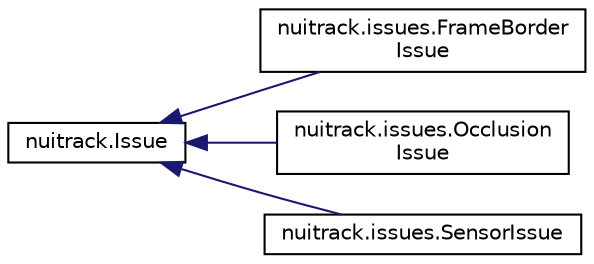 digraph "Graphical Class Hierarchy"
{
  edge [fontname="Helvetica",fontsize="10",labelfontname="Helvetica",labelfontsize="10"];
  node [fontname="Helvetica",fontsize="10",shape=record];
  rankdir="LR";
  Node1 [label="nuitrack.Issue",height=0.2,width=0.4,color="black", fillcolor="white", style="filled",URL="$classnuitrack_1_1Issue.html"];
  Node1 -> Node2 [dir="back",color="midnightblue",fontsize="10",style="solid",fontname="Helvetica"];
  Node2 [label="nuitrack.issues.FrameBorder\lIssue",height=0.2,width=0.4,color="black", fillcolor="white", style="filled",URL="$classnuitrack_1_1issues_1_1FrameBorderIssue.html"];
  Node1 -> Node3 [dir="back",color="midnightblue",fontsize="10",style="solid",fontname="Helvetica"];
  Node3 [label="nuitrack.issues.Occlusion\lIssue",height=0.2,width=0.4,color="black", fillcolor="white", style="filled",URL="$classnuitrack_1_1issues_1_1OcclusionIssue.html"];
  Node1 -> Node4 [dir="back",color="midnightblue",fontsize="10",style="solid",fontname="Helvetica"];
  Node4 [label="nuitrack.issues.SensorIssue",height=0.2,width=0.4,color="black", fillcolor="white", style="filled",URL="$classnuitrack_1_1issues_1_1SensorIssue.html"];
}
